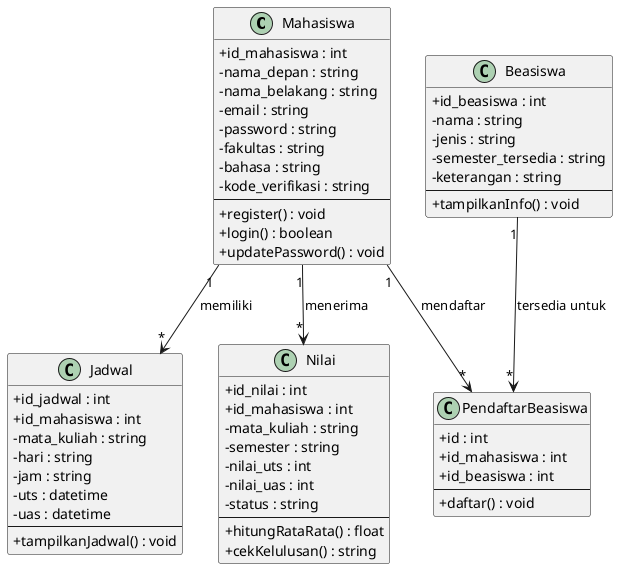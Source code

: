 @startuml
skinparam classAttributeIconSize 0

class Mahasiswa {
  +id_mahasiswa : int
  -nama_depan : string
  -nama_belakang : string
  -email : string
  -password : string
  -fakultas : string
  -bahasa : string
  -kode_verifikasi : string
  --
  +register() : void
  +login() : boolean
  +updatePassword() : void
}

class Jadwal {
  +id_jadwal : int
  +id_mahasiswa : int
  -mata_kuliah : string
  -hari : string
  -jam : string
  -uts : datetime
  -uas : datetime
  --
  +tampilkanJadwal() : void
}

class Nilai {
  +id_nilai : int
  +id_mahasiswa : int
  -mata_kuliah : string
  -semester : string
  -nilai_uts : int
  -nilai_uas : int
  -status : string
  --
  +hitungRataRata() : float
  +cekKelulusan() : string
}

class Beasiswa {
  +id_beasiswa : int
  -nama : string
  -jenis : string
  -semester_tersedia : string
  -keterangan : string
  --
  +tampilkanInfo() : void
}

class PendaftarBeasiswa {
  +id : int
  +id_mahasiswa : int
  +id_beasiswa : int
  --
  +daftar() : void
}

Mahasiswa "1" --> "*" Jadwal : memiliki
Mahasiswa "1" --> "*" Nilai : menerima
Mahasiswa "1" --> "*" PendaftarBeasiswa : mendaftar
Beasiswa "1" --> "*" PendaftarBeasiswa : tersedia untuk
@enduml